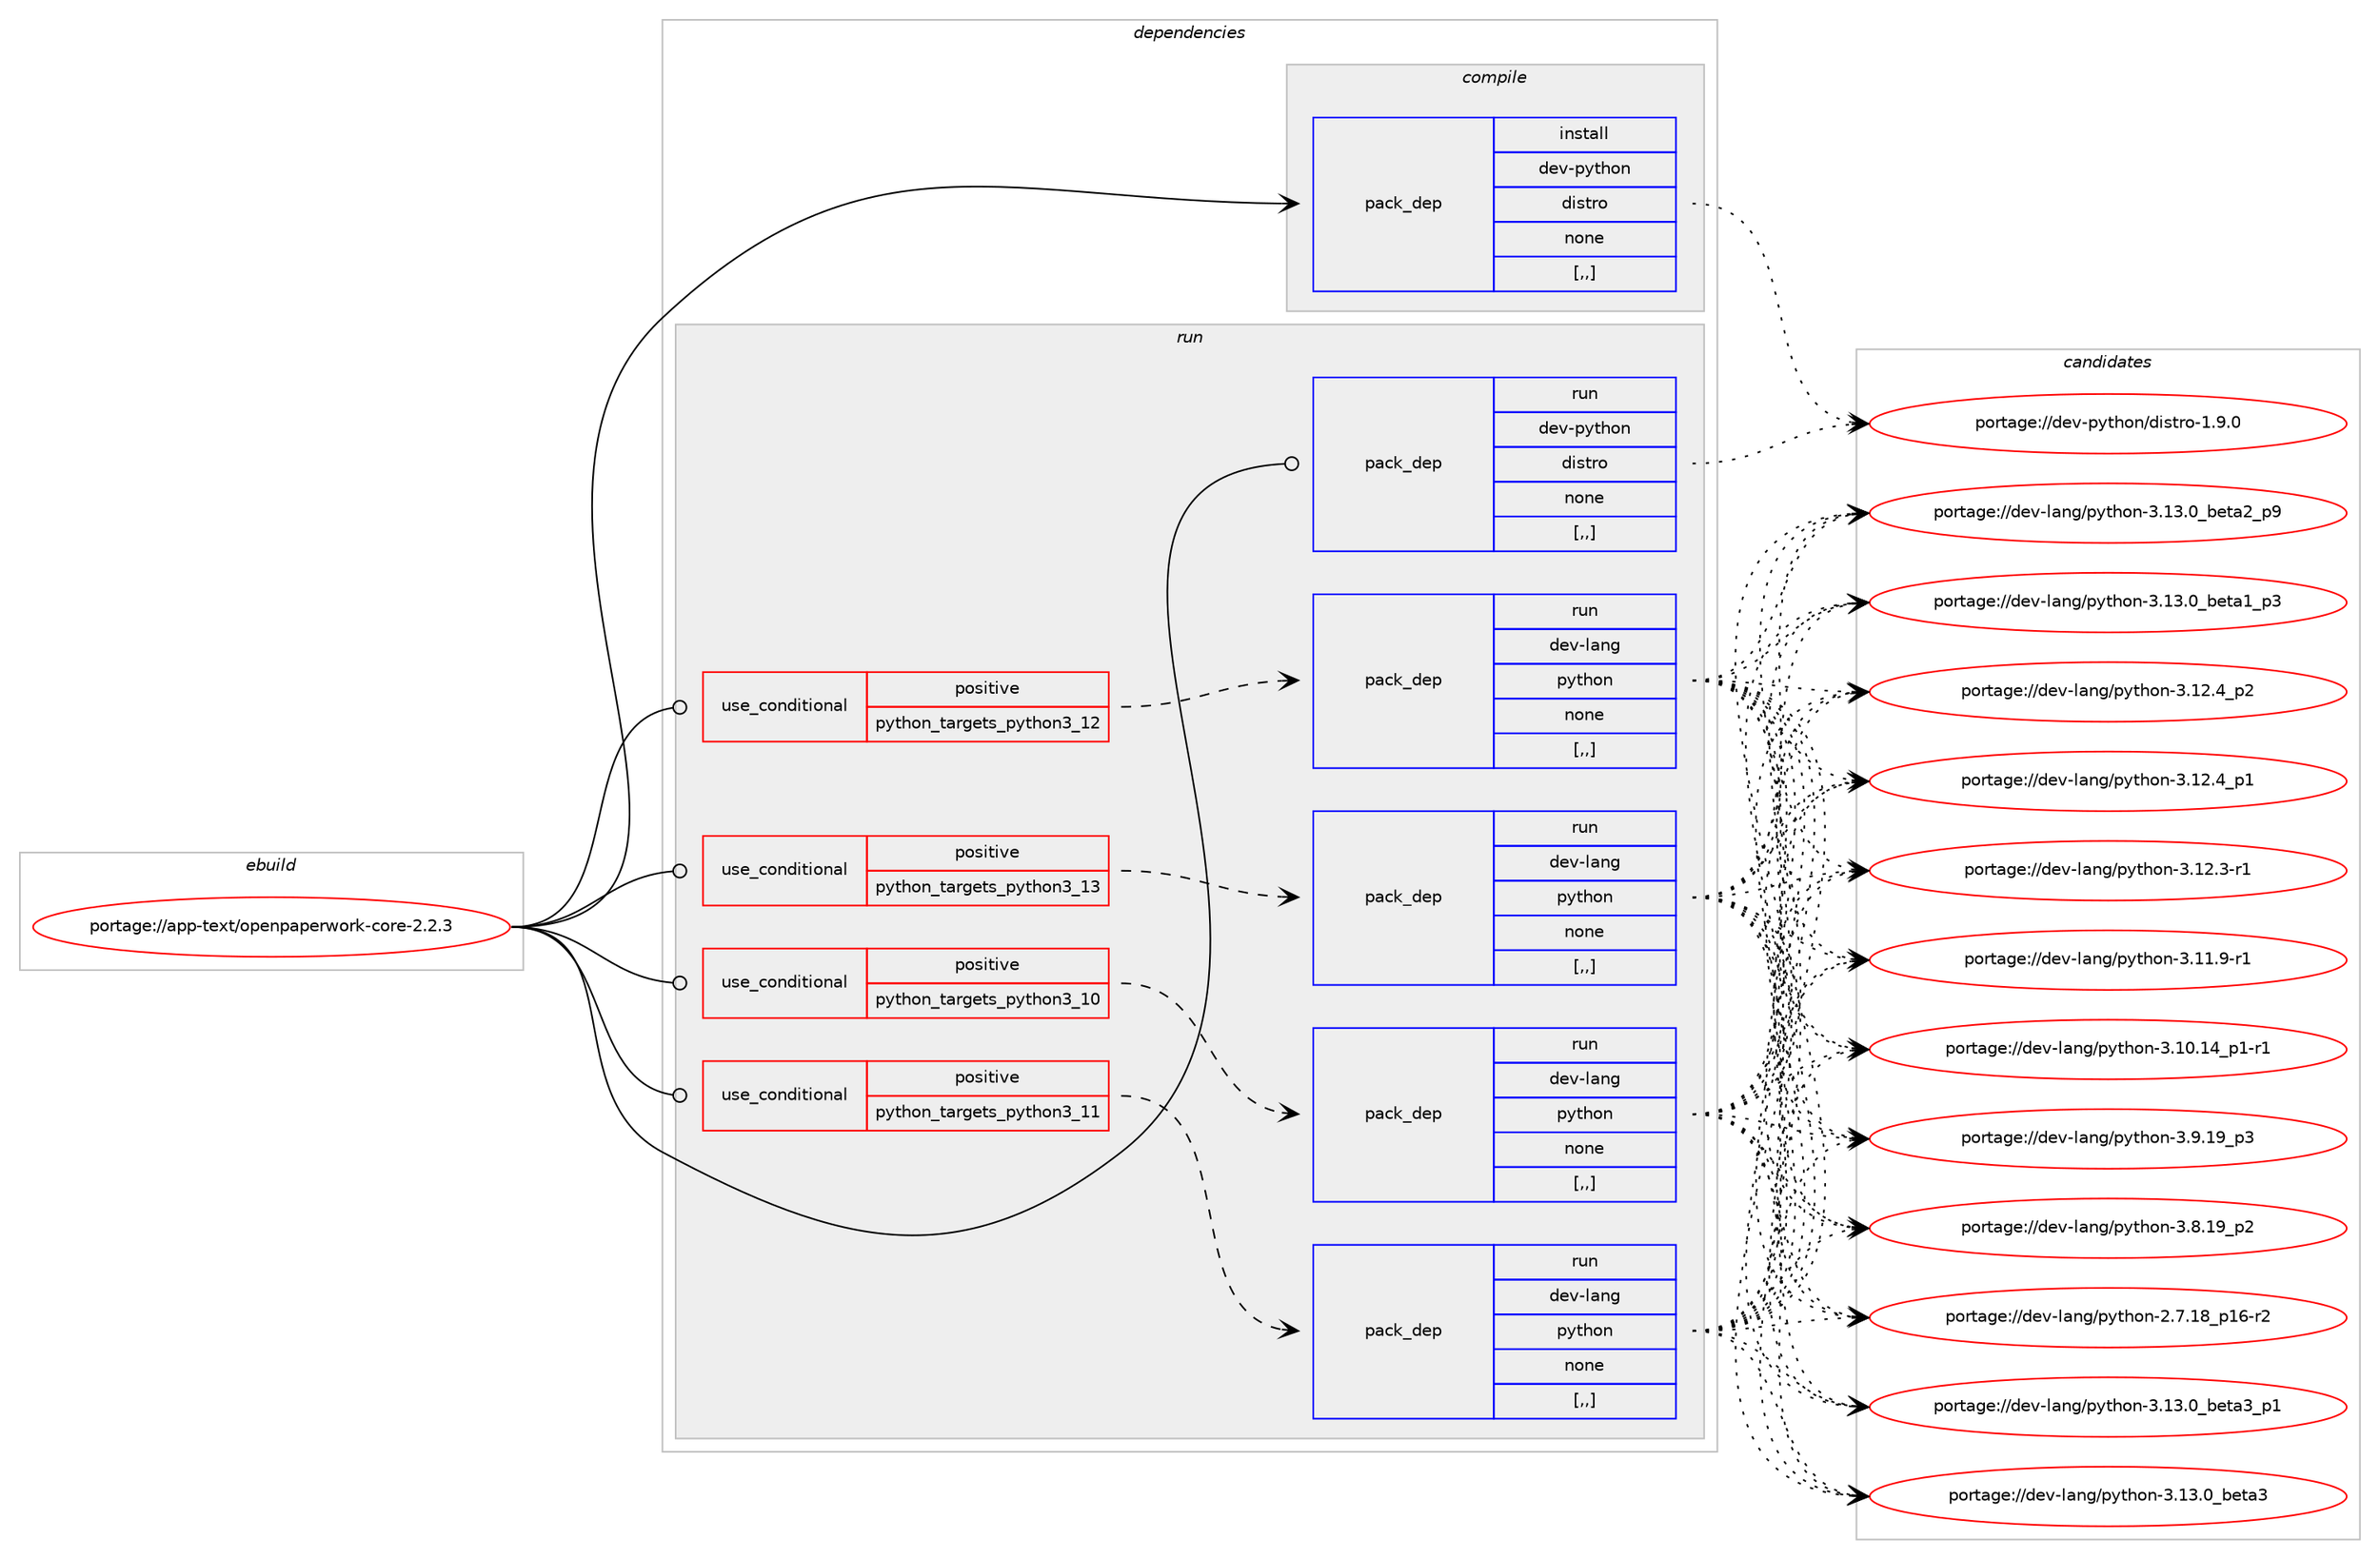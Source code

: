 digraph prolog {

# *************
# Graph options
# *************

newrank=true;
concentrate=true;
compound=true;
graph [rankdir=LR,fontname=Helvetica,fontsize=10,ranksep=1.5];#, ranksep=2.5, nodesep=0.2];
edge  [arrowhead=vee];
node  [fontname=Helvetica,fontsize=10];

# **********
# The ebuild
# **********

subgraph cluster_leftcol {
color=gray;
rank=same;
label=<<i>ebuild</i>>;
id [label="portage://app-text/openpaperwork-core-2.2.3", color=red, width=4, href="../app-text/openpaperwork-core-2.2.3.svg"];
}

# ****************
# The dependencies
# ****************

subgraph cluster_midcol {
color=gray;
label=<<i>dependencies</i>>;
subgraph cluster_compile {
fillcolor="#eeeeee";
style=filled;
label=<<i>compile</i>>;
subgraph pack40887 {
dependency56666 [label=<<TABLE BORDER="0" CELLBORDER="1" CELLSPACING="0" CELLPADDING="4" WIDTH="220"><TR><TD ROWSPAN="6" CELLPADDING="30">pack_dep</TD></TR><TR><TD WIDTH="110">install</TD></TR><TR><TD>dev-python</TD></TR><TR><TD>distro</TD></TR><TR><TD>none</TD></TR><TR><TD>[,,]</TD></TR></TABLE>>, shape=none, color=blue];
}
id:e -> dependency56666:w [weight=20,style="solid",arrowhead="vee"];
}
subgraph cluster_compileandrun {
fillcolor="#eeeeee";
style=filled;
label=<<i>compile and run</i>>;
}
subgraph cluster_run {
fillcolor="#eeeeee";
style=filled;
label=<<i>run</i>>;
subgraph cond15282 {
dependency56667 [label=<<TABLE BORDER="0" CELLBORDER="1" CELLSPACING="0" CELLPADDING="4"><TR><TD ROWSPAN="3" CELLPADDING="10">use_conditional</TD></TR><TR><TD>positive</TD></TR><TR><TD>python_targets_python3_10</TD></TR></TABLE>>, shape=none, color=red];
subgraph pack40888 {
dependency56668 [label=<<TABLE BORDER="0" CELLBORDER="1" CELLSPACING="0" CELLPADDING="4" WIDTH="220"><TR><TD ROWSPAN="6" CELLPADDING="30">pack_dep</TD></TR><TR><TD WIDTH="110">run</TD></TR><TR><TD>dev-lang</TD></TR><TR><TD>python</TD></TR><TR><TD>none</TD></TR><TR><TD>[,,]</TD></TR></TABLE>>, shape=none, color=blue];
}
dependency56667:e -> dependency56668:w [weight=20,style="dashed",arrowhead="vee"];
}
id:e -> dependency56667:w [weight=20,style="solid",arrowhead="odot"];
subgraph cond15283 {
dependency56669 [label=<<TABLE BORDER="0" CELLBORDER="1" CELLSPACING="0" CELLPADDING="4"><TR><TD ROWSPAN="3" CELLPADDING="10">use_conditional</TD></TR><TR><TD>positive</TD></TR><TR><TD>python_targets_python3_11</TD></TR></TABLE>>, shape=none, color=red];
subgraph pack40889 {
dependency56670 [label=<<TABLE BORDER="0" CELLBORDER="1" CELLSPACING="0" CELLPADDING="4" WIDTH="220"><TR><TD ROWSPAN="6" CELLPADDING="30">pack_dep</TD></TR><TR><TD WIDTH="110">run</TD></TR><TR><TD>dev-lang</TD></TR><TR><TD>python</TD></TR><TR><TD>none</TD></TR><TR><TD>[,,]</TD></TR></TABLE>>, shape=none, color=blue];
}
dependency56669:e -> dependency56670:w [weight=20,style="dashed",arrowhead="vee"];
}
id:e -> dependency56669:w [weight=20,style="solid",arrowhead="odot"];
subgraph cond15284 {
dependency56671 [label=<<TABLE BORDER="0" CELLBORDER="1" CELLSPACING="0" CELLPADDING="4"><TR><TD ROWSPAN="3" CELLPADDING="10">use_conditional</TD></TR><TR><TD>positive</TD></TR><TR><TD>python_targets_python3_12</TD></TR></TABLE>>, shape=none, color=red];
subgraph pack40890 {
dependency56672 [label=<<TABLE BORDER="0" CELLBORDER="1" CELLSPACING="0" CELLPADDING="4" WIDTH="220"><TR><TD ROWSPAN="6" CELLPADDING="30">pack_dep</TD></TR><TR><TD WIDTH="110">run</TD></TR><TR><TD>dev-lang</TD></TR><TR><TD>python</TD></TR><TR><TD>none</TD></TR><TR><TD>[,,]</TD></TR></TABLE>>, shape=none, color=blue];
}
dependency56671:e -> dependency56672:w [weight=20,style="dashed",arrowhead="vee"];
}
id:e -> dependency56671:w [weight=20,style="solid",arrowhead="odot"];
subgraph cond15285 {
dependency56673 [label=<<TABLE BORDER="0" CELLBORDER="1" CELLSPACING="0" CELLPADDING="4"><TR><TD ROWSPAN="3" CELLPADDING="10">use_conditional</TD></TR><TR><TD>positive</TD></TR><TR><TD>python_targets_python3_13</TD></TR></TABLE>>, shape=none, color=red];
subgraph pack40891 {
dependency56674 [label=<<TABLE BORDER="0" CELLBORDER="1" CELLSPACING="0" CELLPADDING="4" WIDTH="220"><TR><TD ROWSPAN="6" CELLPADDING="30">pack_dep</TD></TR><TR><TD WIDTH="110">run</TD></TR><TR><TD>dev-lang</TD></TR><TR><TD>python</TD></TR><TR><TD>none</TD></TR><TR><TD>[,,]</TD></TR></TABLE>>, shape=none, color=blue];
}
dependency56673:e -> dependency56674:w [weight=20,style="dashed",arrowhead="vee"];
}
id:e -> dependency56673:w [weight=20,style="solid",arrowhead="odot"];
subgraph pack40892 {
dependency56675 [label=<<TABLE BORDER="0" CELLBORDER="1" CELLSPACING="0" CELLPADDING="4" WIDTH="220"><TR><TD ROWSPAN="6" CELLPADDING="30">pack_dep</TD></TR><TR><TD WIDTH="110">run</TD></TR><TR><TD>dev-python</TD></TR><TR><TD>distro</TD></TR><TR><TD>none</TD></TR><TR><TD>[,,]</TD></TR></TABLE>>, shape=none, color=blue];
}
id:e -> dependency56675:w [weight=20,style="solid",arrowhead="odot"];
}
}

# **************
# The candidates
# **************

subgraph cluster_choices {
rank=same;
color=gray;
label=<<i>candidates</i>>;

subgraph choice40887 {
color=black;
nodesep=1;
choice1001011184511212111610411111047100105115116114111454946574648 [label="portage://dev-python/distro-1.9.0", color=red, width=4,href="../dev-python/distro-1.9.0.svg"];
dependency56666:e -> choice1001011184511212111610411111047100105115116114111454946574648:w [style=dotted,weight="100"];
}
subgraph choice40888 {
color=black;
nodesep=1;
choice10010111845108971101034711212111610411111045514649514648959810111697519511249 [label="portage://dev-lang/python-3.13.0_beta3_p1", color=red, width=4,href="../dev-lang/python-3.13.0_beta3_p1.svg"];
choice1001011184510897110103471121211161041111104551464951464895981011169751 [label="portage://dev-lang/python-3.13.0_beta3", color=red, width=4,href="../dev-lang/python-3.13.0_beta3.svg"];
choice10010111845108971101034711212111610411111045514649514648959810111697509511257 [label="portage://dev-lang/python-3.13.0_beta2_p9", color=red, width=4,href="../dev-lang/python-3.13.0_beta2_p9.svg"];
choice10010111845108971101034711212111610411111045514649514648959810111697499511251 [label="portage://dev-lang/python-3.13.0_beta1_p3", color=red, width=4,href="../dev-lang/python-3.13.0_beta1_p3.svg"];
choice100101118451089711010347112121116104111110455146495046529511250 [label="portage://dev-lang/python-3.12.4_p2", color=red, width=4,href="../dev-lang/python-3.12.4_p2.svg"];
choice100101118451089711010347112121116104111110455146495046529511249 [label="portage://dev-lang/python-3.12.4_p1", color=red, width=4,href="../dev-lang/python-3.12.4_p1.svg"];
choice100101118451089711010347112121116104111110455146495046514511449 [label="portage://dev-lang/python-3.12.3-r1", color=red, width=4,href="../dev-lang/python-3.12.3-r1.svg"];
choice100101118451089711010347112121116104111110455146494946574511449 [label="portage://dev-lang/python-3.11.9-r1", color=red, width=4,href="../dev-lang/python-3.11.9-r1.svg"];
choice100101118451089711010347112121116104111110455146494846495295112494511449 [label="portage://dev-lang/python-3.10.14_p1-r1", color=red, width=4,href="../dev-lang/python-3.10.14_p1-r1.svg"];
choice100101118451089711010347112121116104111110455146574649579511251 [label="portage://dev-lang/python-3.9.19_p3", color=red, width=4,href="../dev-lang/python-3.9.19_p3.svg"];
choice100101118451089711010347112121116104111110455146564649579511250 [label="portage://dev-lang/python-3.8.19_p2", color=red, width=4,href="../dev-lang/python-3.8.19_p2.svg"];
choice100101118451089711010347112121116104111110455046554649569511249544511450 [label="portage://dev-lang/python-2.7.18_p16-r2", color=red, width=4,href="../dev-lang/python-2.7.18_p16-r2.svg"];
dependency56668:e -> choice10010111845108971101034711212111610411111045514649514648959810111697519511249:w [style=dotted,weight="100"];
dependency56668:e -> choice1001011184510897110103471121211161041111104551464951464895981011169751:w [style=dotted,weight="100"];
dependency56668:e -> choice10010111845108971101034711212111610411111045514649514648959810111697509511257:w [style=dotted,weight="100"];
dependency56668:e -> choice10010111845108971101034711212111610411111045514649514648959810111697499511251:w [style=dotted,weight="100"];
dependency56668:e -> choice100101118451089711010347112121116104111110455146495046529511250:w [style=dotted,weight="100"];
dependency56668:e -> choice100101118451089711010347112121116104111110455146495046529511249:w [style=dotted,weight="100"];
dependency56668:e -> choice100101118451089711010347112121116104111110455146495046514511449:w [style=dotted,weight="100"];
dependency56668:e -> choice100101118451089711010347112121116104111110455146494946574511449:w [style=dotted,weight="100"];
dependency56668:e -> choice100101118451089711010347112121116104111110455146494846495295112494511449:w [style=dotted,weight="100"];
dependency56668:e -> choice100101118451089711010347112121116104111110455146574649579511251:w [style=dotted,weight="100"];
dependency56668:e -> choice100101118451089711010347112121116104111110455146564649579511250:w [style=dotted,weight="100"];
dependency56668:e -> choice100101118451089711010347112121116104111110455046554649569511249544511450:w [style=dotted,weight="100"];
}
subgraph choice40889 {
color=black;
nodesep=1;
choice10010111845108971101034711212111610411111045514649514648959810111697519511249 [label="portage://dev-lang/python-3.13.0_beta3_p1", color=red, width=4,href="../dev-lang/python-3.13.0_beta3_p1.svg"];
choice1001011184510897110103471121211161041111104551464951464895981011169751 [label="portage://dev-lang/python-3.13.0_beta3", color=red, width=4,href="../dev-lang/python-3.13.0_beta3.svg"];
choice10010111845108971101034711212111610411111045514649514648959810111697509511257 [label="portage://dev-lang/python-3.13.0_beta2_p9", color=red, width=4,href="../dev-lang/python-3.13.0_beta2_p9.svg"];
choice10010111845108971101034711212111610411111045514649514648959810111697499511251 [label="portage://dev-lang/python-3.13.0_beta1_p3", color=red, width=4,href="../dev-lang/python-3.13.0_beta1_p3.svg"];
choice100101118451089711010347112121116104111110455146495046529511250 [label="portage://dev-lang/python-3.12.4_p2", color=red, width=4,href="../dev-lang/python-3.12.4_p2.svg"];
choice100101118451089711010347112121116104111110455146495046529511249 [label="portage://dev-lang/python-3.12.4_p1", color=red, width=4,href="../dev-lang/python-3.12.4_p1.svg"];
choice100101118451089711010347112121116104111110455146495046514511449 [label="portage://dev-lang/python-3.12.3-r1", color=red, width=4,href="../dev-lang/python-3.12.3-r1.svg"];
choice100101118451089711010347112121116104111110455146494946574511449 [label="portage://dev-lang/python-3.11.9-r1", color=red, width=4,href="../dev-lang/python-3.11.9-r1.svg"];
choice100101118451089711010347112121116104111110455146494846495295112494511449 [label="portage://dev-lang/python-3.10.14_p1-r1", color=red, width=4,href="../dev-lang/python-3.10.14_p1-r1.svg"];
choice100101118451089711010347112121116104111110455146574649579511251 [label="portage://dev-lang/python-3.9.19_p3", color=red, width=4,href="../dev-lang/python-3.9.19_p3.svg"];
choice100101118451089711010347112121116104111110455146564649579511250 [label="portage://dev-lang/python-3.8.19_p2", color=red, width=4,href="../dev-lang/python-3.8.19_p2.svg"];
choice100101118451089711010347112121116104111110455046554649569511249544511450 [label="portage://dev-lang/python-2.7.18_p16-r2", color=red, width=4,href="../dev-lang/python-2.7.18_p16-r2.svg"];
dependency56670:e -> choice10010111845108971101034711212111610411111045514649514648959810111697519511249:w [style=dotted,weight="100"];
dependency56670:e -> choice1001011184510897110103471121211161041111104551464951464895981011169751:w [style=dotted,weight="100"];
dependency56670:e -> choice10010111845108971101034711212111610411111045514649514648959810111697509511257:w [style=dotted,weight="100"];
dependency56670:e -> choice10010111845108971101034711212111610411111045514649514648959810111697499511251:w [style=dotted,weight="100"];
dependency56670:e -> choice100101118451089711010347112121116104111110455146495046529511250:w [style=dotted,weight="100"];
dependency56670:e -> choice100101118451089711010347112121116104111110455146495046529511249:w [style=dotted,weight="100"];
dependency56670:e -> choice100101118451089711010347112121116104111110455146495046514511449:w [style=dotted,weight="100"];
dependency56670:e -> choice100101118451089711010347112121116104111110455146494946574511449:w [style=dotted,weight="100"];
dependency56670:e -> choice100101118451089711010347112121116104111110455146494846495295112494511449:w [style=dotted,weight="100"];
dependency56670:e -> choice100101118451089711010347112121116104111110455146574649579511251:w [style=dotted,weight="100"];
dependency56670:e -> choice100101118451089711010347112121116104111110455146564649579511250:w [style=dotted,weight="100"];
dependency56670:e -> choice100101118451089711010347112121116104111110455046554649569511249544511450:w [style=dotted,weight="100"];
}
subgraph choice40890 {
color=black;
nodesep=1;
choice10010111845108971101034711212111610411111045514649514648959810111697519511249 [label="portage://dev-lang/python-3.13.0_beta3_p1", color=red, width=4,href="../dev-lang/python-3.13.0_beta3_p1.svg"];
choice1001011184510897110103471121211161041111104551464951464895981011169751 [label="portage://dev-lang/python-3.13.0_beta3", color=red, width=4,href="../dev-lang/python-3.13.0_beta3.svg"];
choice10010111845108971101034711212111610411111045514649514648959810111697509511257 [label="portage://dev-lang/python-3.13.0_beta2_p9", color=red, width=4,href="../dev-lang/python-3.13.0_beta2_p9.svg"];
choice10010111845108971101034711212111610411111045514649514648959810111697499511251 [label="portage://dev-lang/python-3.13.0_beta1_p3", color=red, width=4,href="../dev-lang/python-3.13.0_beta1_p3.svg"];
choice100101118451089711010347112121116104111110455146495046529511250 [label="portage://dev-lang/python-3.12.4_p2", color=red, width=4,href="../dev-lang/python-3.12.4_p2.svg"];
choice100101118451089711010347112121116104111110455146495046529511249 [label="portage://dev-lang/python-3.12.4_p1", color=red, width=4,href="../dev-lang/python-3.12.4_p1.svg"];
choice100101118451089711010347112121116104111110455146495046514511449 [label="portage://dev-lang/python-3.12.3-r1", color=red, width=4,href="../dev-lang/python-3.12.3-r1.svg"];
choice100101118451089711010347112121116104111110455146494946574511449 [label="portage://dev-lang/python-3.11.9-r1", color=red, width=4,href="../dev-lang/python-3.11.9-r1.svg"];
choice100101118451089711010347112121116104111110455146494846495295112494511449 [label="portage://dev-lang/python-3.10.14_p1-r1", color=red, width=4,href="../dev-lang/python-3.10.14_p1-r1.svg"];
choice100101118451089711010347112121116104111110455146574649579511251 [label="portage://dev-lang/python-3.9.19_p3", color=red, width=4,href="../dev-lang/python-3.9.19_p3.svg"];
choice100101118451089711010347112121116104111110455146564649579511250 [label="portage://dev-lang/python-3.8.19_p2", color=red, width=4,href="../dev-lang/python-3.8.19_p2.svg"];
choice100101118451089711010347112121116104111110455046554649569511249544511450 [label="portage://dev-lang/python-2.7.18_p16-r2", color=red, width=4,href="../dev-lang/python-2.7.18_p16-r2.svg"];
dependency56672:e -> choice10010111845108971101034711212111610411111045514649514648959810111697519511249:w [style=dotted,weight="100"];
dependency56672:e -> choice1001011184510897110103471121211161041111104551464951464895981011169751:w [style=dotted,weight="100"];
dependency56672:e -> choice10010111845108971101034711212111610411111045514649514648959810111697509511257:w [style=dotted,weight="100"];
dependency56672:e -> choice10010111845108971101034711212111610411111045514649514648959810111697499511251:w [style=dotted,weight="100"];
dependency56672:e -> choice100101118451089711010347112121116104111110455146495046529511250:w [style=dotted,weight="100"];
dependency56672:e -> choice100101118451089711010347112121116104111110455146495046529511249:w [style=dotted,weight="100"];
dependency56672:e -> choice100101118451089711010347112121116104111110455146495046514511449:w [style=dotted,weight="100"];
dependency56672:e -> choice100101118451089711010347112121116104111110455146494946574511449:w [style=dotted,weight="100"];
dependency56672:e -> choice100101118451089711010347112121116104111110455146494846495295112494511449:w [style=dotted,weight="100"];
dependency56672:e -> choice100101118451089711010347112121116104111110455146574649579511251:w [style=dotted,weight="100"];
dependency56672:e -> choice100101118451089711010347112121116104111110455146564649579511250:w [style=dotted,weight="100"];
dependency56672:e -> choice100101118451089711010347112121116104111110455046554649569511249544511450:w [style=dotted,weight="100"];
}
subgraph choice40891 {
color=black;
nodesep=1;
choice10010111845108971101034711212111610411111045514649514648959810111697519511249 [label="portage://dev-lang/python-3.13.0_beta3_p1", color=red, width=4,href="../dev-lang/python-3.13.0_beta3_p1.svg"];
choice1001011184510897110103471121211161041111104551464951464895981011169751 [label="portage://dev-lang/python-3.13.0_beta3", color=red, width=4,href="../dev-lang/python-3.13.0_beta3.svg"];
choice10010111845108971101034711212111610411111045514649514648959810111697509511257 [label="portage://dev-lang/python-3.13.0_beta2_p9", color=red, width=4,href="../dev-lang/python-3.13.0_beta2_p9.svg"];
choice10010111845108971101034711212111610411111045514649514648959810111697499511251 [label="portage://dev-lang/python-3.13.0_beta1_p3", color=red, width=4,href="../dev-lang/python-3.13.0_beta1_p3.svg"];
choice100101118451089711010347112121116104111110455146495046529511250 [label="portage://dev-lang/python-3.12.4_p2", color=red, width=4,href="../dev-lang/python-3.12.4_p2.svg"];
choice100101118451089711010347112121116104111110455146495046529511249 [label="portage://dev-lang/python-3.12.4_p1", color=red, width=4,href="../dev-lang/python-3.12.4_p1.svg"];
choice100101118451089711010347112121116104111110455146495046514511449 [label="portage://dev-lang/python-3.12.3-r1", color=red, width=4,href="../dev-lang/python-3.12.3-r1.svg"];
choice100101118451089711010347112121116104111110455146494946574511449 [label="portage://dev-lang/python-3.11.9-r1", color=red, width=4,href="../dev-lang/python-3.11.9-r1.svg"];
choice100101118451089711010347112121116104111110455146494846495295112494511449 [label="portage://dev-lang/python-3.10.14_p1-r1", color=red, width=4,href="../dev-lang/python-3.10.14_p1-r1.svg"];
choice100101118451089711010347112121116104111110455146574649579511251 [label="portage://dev-lang/python-3.9.19_p3", color=red, width=4,href="../dev-lang/python-3.9.19_p3.svg"];
choice100101118451089711010347112121116104111110455146564649579511250 [label="portage://dev-lang/python-3.8.19_p2", color=red, width=4,href="../dev-lang/python-3.8.19_p2.svg"];
choice100101118451089711010347112121116104111110455046554649569511249544511450 [label="portage://dev-lang/python-2.7.18_p16-r2", color=red, width=4,href="../dev-lang/python-2.7.18_p16-r2.svg"];
dependency56674:e -> choice10010111845108971101034711212111610411111045514649514648959810111697519511249:w [style=dotted,weight="100"];
dependency56674:e -> choice1001011184510897110103471121211161041111104551464951464895981011169751:w [style=dotted,weight="100"];
dependency56674:e -> choice10010111845108971101034711212111610411111045514649514648959810111697509511257:w [style=dotted,weight="100"];
dependency56674:e -> choice10010111845108971101034711212111610411111045514649514648959810111697499511251:w [style=dotted,weight="100"];
dependency56674:e -> choice100101118451089711010347112121116104111110455146495046529511250:w [style=dotted,weight="100"];
dependency56674:e -> choice100101118451089711010347112121116104111110455146495046529511249:w [style=dotted,weight="100"];
dependency56674:e -> choice100101118451089711010347112121116104111110455146495046514511449:w [style=dotted,weight="100"];
dependency56674:e -> choice100101118451089711010347112121116104111110455146494946574511449:w [style=dotted,weight="100"];
dependency56674:e -> choice100101118451089711010347112121116104111110455146494846495295112494511449:w [style=dotted,weight="100"];
dependency56674:e -> choice100101118451089711010347112121116104111110455146574649579511251:w [style=dotted,weight="100"];
dependency56674:e -> choice100101118451089711010347112121116104111110455146564649579511250:w [style=dotted,weight="100"];
dependency56674:e -> choice100101118451089711010347112121116104111110455046554649569511249544511450:w [style=dotted,weight="100"];
}
subgraph choice40892 {
color=black;
nodesep=1;
choice1001011184511212111610411111047100105115116114111454946574648 [label="portage://dev-python/distro-1.9.0", color=red, width=4,href="../dev-python/distro-1.9.0.svg"];
dependency56675:e -> choice1001011184511212111610411111047100105115116114111454946574648:w [style=dotted,weight="100"];
}
}

}
